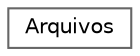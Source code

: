 digraph "Graphical Class Hierarchy"
{
 // LATEX_PDF_SIZE
  bgcolor="transparent";
  edge [fontname=Helvetica,fontsize=10,labelfontname=Helvetica,labelfontsize=10];
  node [fontname=Helvetica,fontsize=10,shape=box,height=0.2,width=0.4];
  rankdir="LR";
  Node0 [label="Arquivos",height=0.2,width=0.4,color="grey40", fillcolor="white", style="filled",URL="$class_arquivos.html",tooltip="Classe assistente para facilitar a manipulação de arquivos: deletar e adicionar linhas a arquivos exi..."];
}
